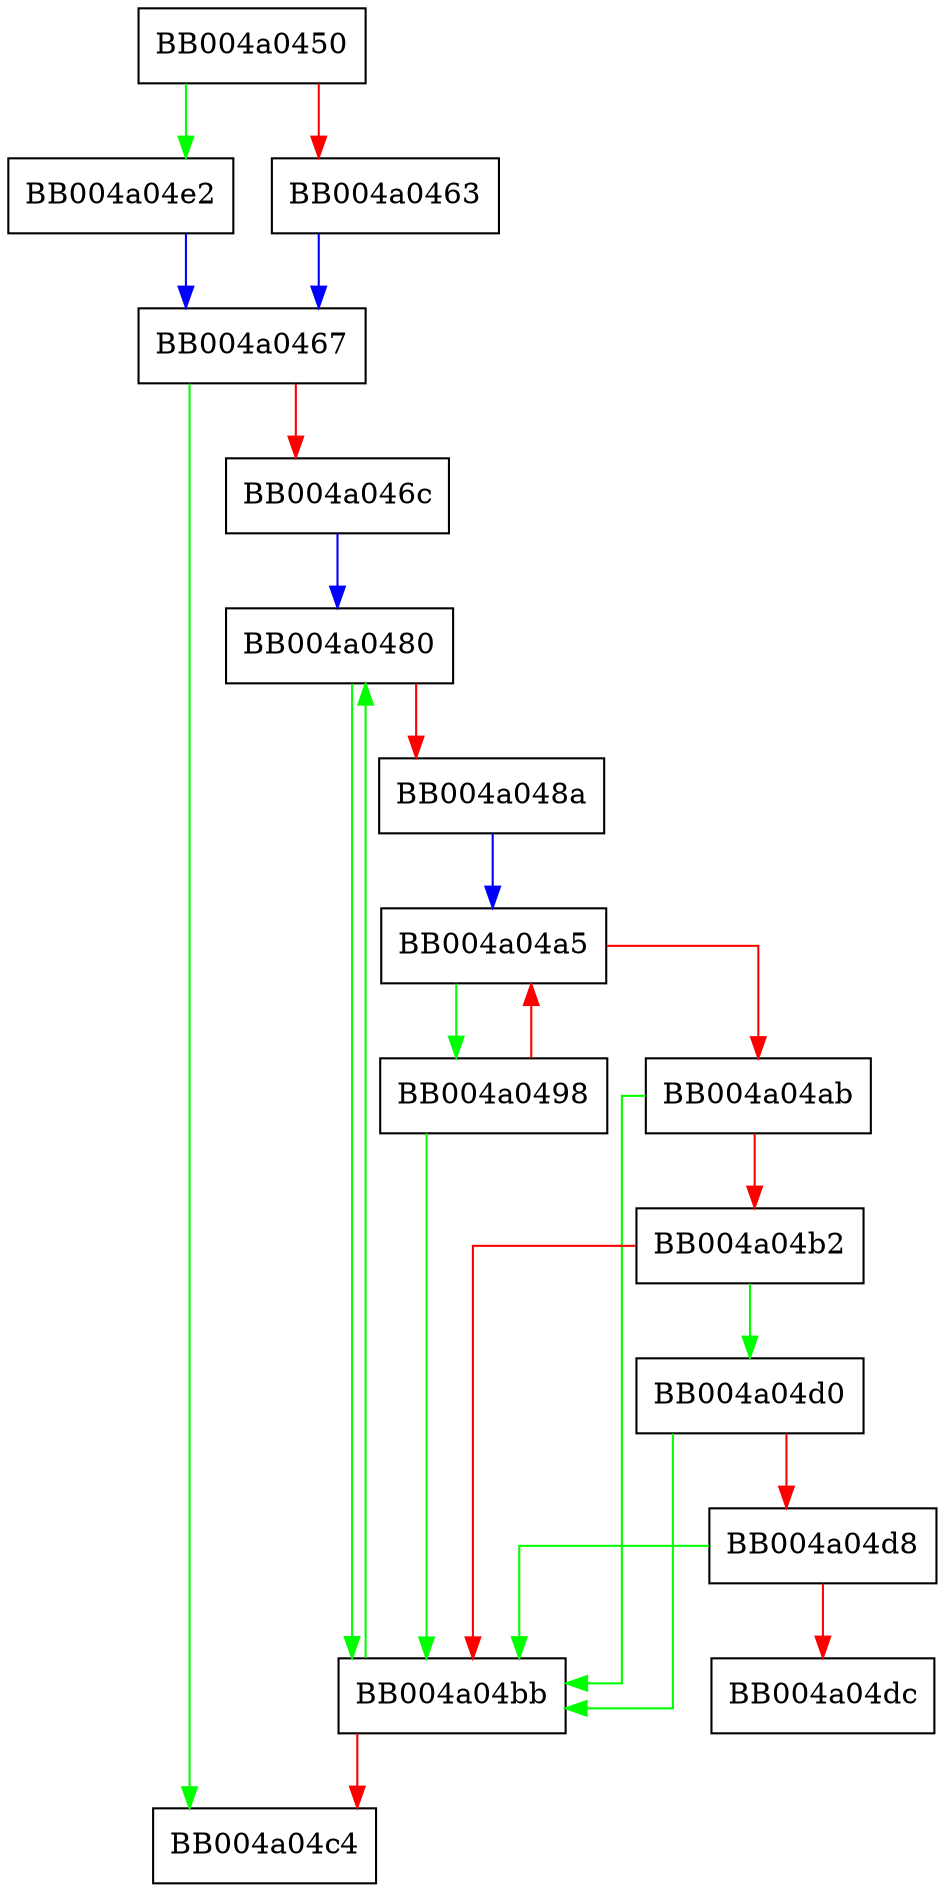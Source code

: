 digraph tls_check_sigalg_curve {
  node [shape="box"];
  graph [splines=ortho];
  BB004a0450 -> BB004a04e2 [color="green"];
  BB004a0450 -> BB004a0463 [color="red"];
  BB004a0463 -> BB004a0467 [color="blue"];
  BB004a0467 -> BB004a04c4 [color="green"];
  BB004a0467 -> BB004a046c [color="red"];
  BB004a046c -> BB004a0480 [color="blue"];
  BB004a0480 -> BB004a04bb [color="green"];
  BB004a0480 -> BB004a048a [color="red"];
  BB004a048a -> BB004a04a5 [color="blue"];
  BB004a0498 -> BB004a04bb [color="green"];
  BB004a0498 -> BB004a04a5 [color="red"];
  BB004a04a5 -> BB004a0498 [color="green"];
  BB004a04a5 -> BB004a04ab [color="red"];
  BB004a04ab -> BB004a04bb [color="green"];
  BB004a04ab -> BB004a04b2 [color="red"];
  BB004a04b2 -> BB004a04d0 [color="green"];
  BB004a04b2 -> BB004a04bb [color="red"];
  BB004a04bb -> BB004a0480 [color="green"];
  BB004a04bb -> BB004a04c4 [color="red"];
  BB004a04d0 -> BB004a04bb [color="green"];
  BB004a04d0 -> BB004a04d8 [color="red"];
  BB004a04d8 -> BB004a04bb [color="green"];
  BB004a04d8 -> BB004a04dc [color="red"];
  BB004a04e2 -> BB004a0467 [color="blue"];
}
